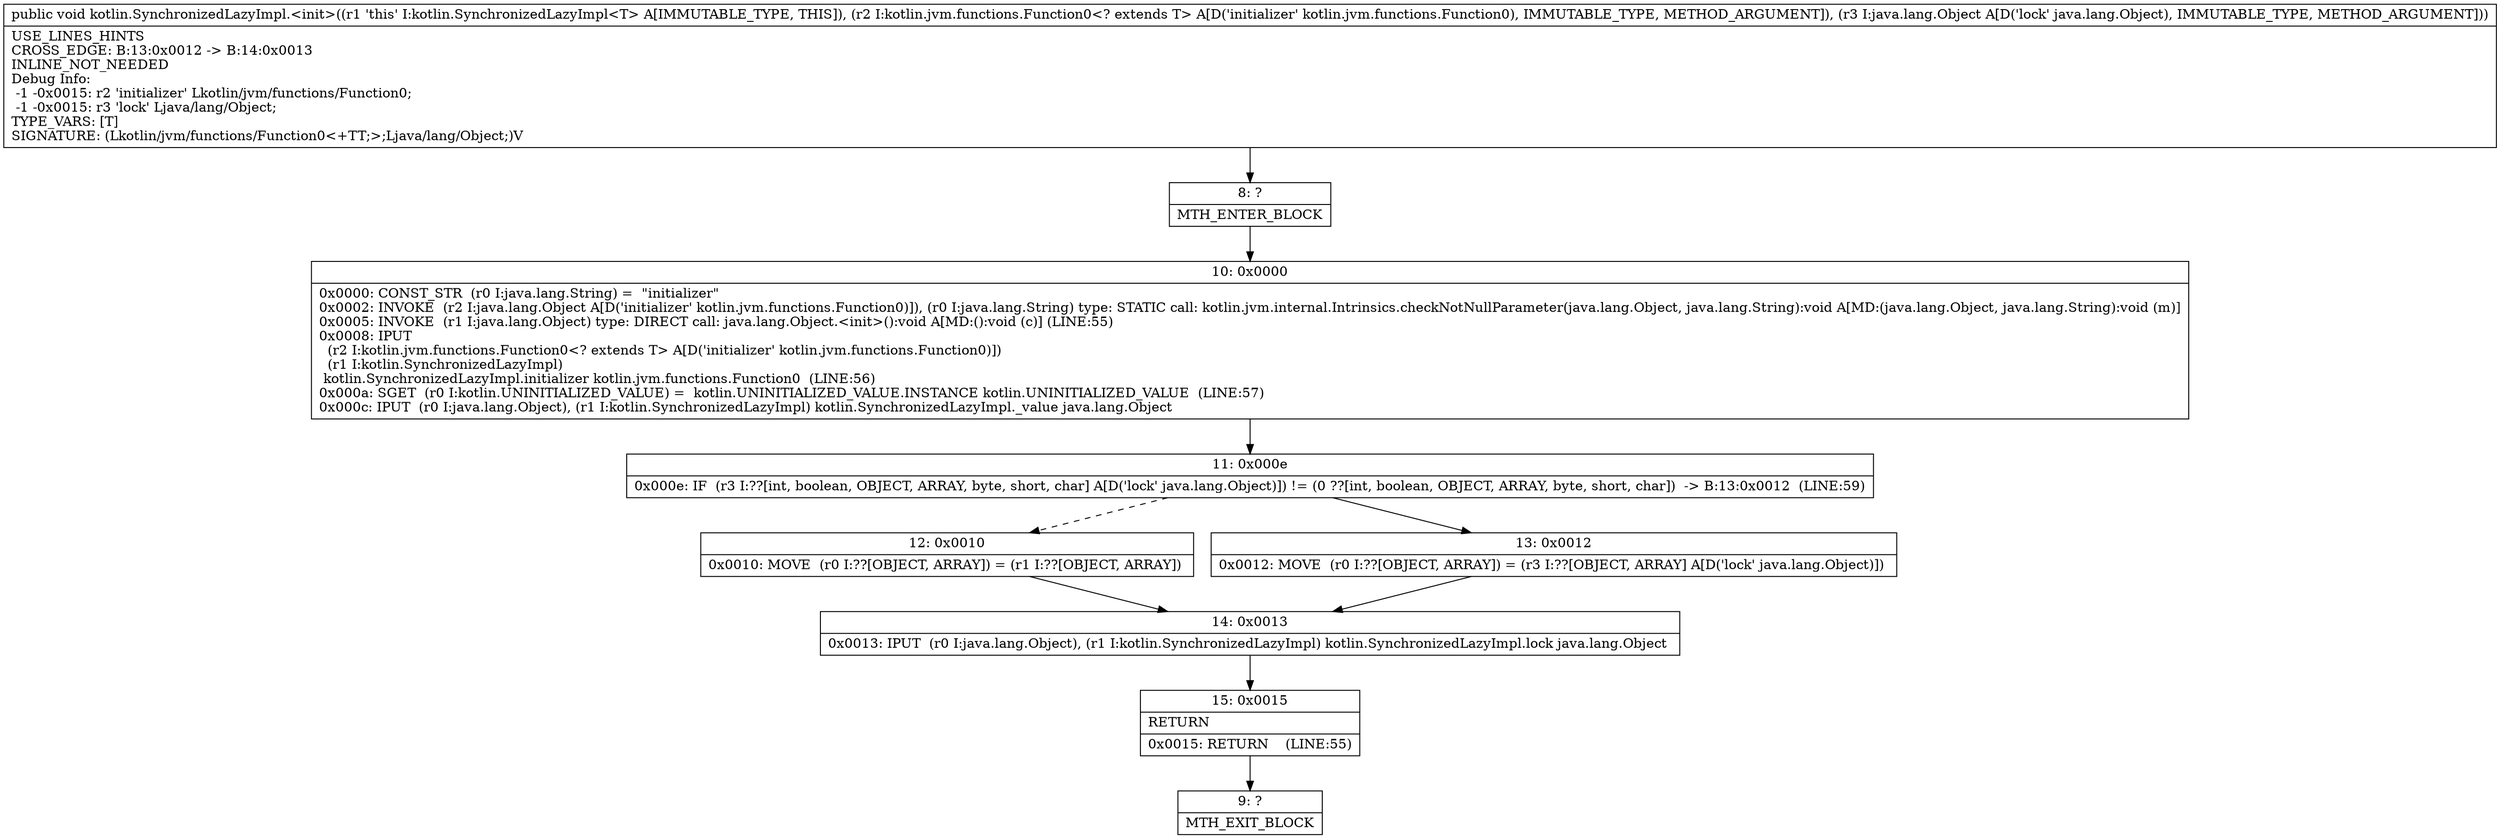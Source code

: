 digraph "CFG forkotlin.SynchronizedLazyImpl.\<init\>(Lkotlin\/jvm\/functions\/Function0;Ljava\/lang\/Object;)V" {
Node_8 [shape=record,label="{8\:\ ?|MTH_ENTER_BLOCK\l}"];
Node_10 [shape=record,label="{10\:\ 0x0000|0x0000: CONST_STR  (r0 I:java.lang.String) =  \"initializer\" \l0x0002: INVOKE  (r2 I:java.lang.Object A[D('initializer' kotlin.jvm.functions.Function0)]), (r0 I:java.lang.String) type: STATIC call: kotlin.jvm.internal.Intrinsics.checkNotNullParameter(java.lang.Object, java.lang.String):void A[MD:(java.lang.Object, java.lang.String):void (m)]\l0x0005: INVOKE  (r1 I:java.lang.Object) type: DIRECT call: java.lang.Object.\<init\>():void A[MD:():void (c)] (LINE:55)\l0x0008: IPUT  \l  (r2 I:kotlin.jvm.functions.Function0\<? extends T\> A[D('initializer' kotlin.jvm.functions.Function0)])\l  (r1 I:kotlin.SynchronizedLazyImpl)\l kotlin.SynchronizedLazyImpl.initializer kotlin.jvm.functions.Function0  (LINE:56)\l0x000a: SGET  (r0 I:kotlin.UNINITIALIZED_VALUE) =  kotlin.UNINITIALIZED_VALUE.INSTANCE kotlin.UNINITIALIZED_VALUE  (LINE:57)\l0x000c: IPUT  (r0 I:java.lang.Object), (r1 I:kotlin.SynchronizedLazyImpl) kotlin.SynchronizedLazyImpl._value java.lang.Object \l}"];
Node_11 [shape=record,label="{11\:\ 0x000e|0x000e: IF  (r3 I:??[int, boolean, OBJECT, ARRAY, byte, short, char] A[D('lock' java.lang.Object)]) != (0 ??[int, boolean, OBJECT, ARRAY, byte, short, char])  \-\> B:13:0x0012  (LINE:59)\l}"];
Node_12 [shape=record,label="{12\:\ 0x0010|0x0010: MOVE  (r0 I:??[OBJECT, ARRAY]) = (r1 I:??[OBJECT, ARRAY]) \l}"];
Node_14 [shape=record,label="{14\:\ 0x0013|0x0013: IPUT  (r0 I:java.lang.Object), (r1 I:kotlin.SynchronizedLazyImpl) kotlin.SynchronizedLazyImpl.lock java.lang.Object \l}"];
Node_15 [shape=record,label="{15\:\ 0x0015|RETURN\l|0x0015: RETURN    (LINE:55)\l}"];
Node_9 [shape=record,label="{9\:\ ?|MTH_EXIT_BLOCK\l}"];
Node_13 [shape=record,label="{13\:\ 0x0012|0x0012: MOVE  (r0 I:??[OBJECT, ARRAY]) = (r3 I:??[OBJECT, ARRAY] A[D('lock' java.lang.Object)]) \l}"];
MethodNode[shape=record,label="{public void kotlin.SynchronizedLazyImpl.\<init\>((r1 'this' I:kotlin.SynchronizedLazyImpl\<T\> A[IMMUTABLE_TYPE, THIS]), (r2 I:kotlin.jvm.functions.Function0\<? extends T\> A[D('initializer' kotlin.jvm.functions.Function0), IMMUTABLE_TYPE, METHOD_ARGUMENT]), (r3 I:java.lang.Object A[D('lock' java.lang.Object), IMMUTABLE_TYPE, METHOD_ARGUMENT]))  | USE_LINES_HINTS\lCROSS_EDGE: B:13:0x0012 \-\> B:14:0x0013\lINLINE_NOT_NEEDED\lDebug Info:\l  \-1 \-0x0015: r2 'initializer' Lkotlin\/jvm\/functions\/Function0;\l  \-1 \-0x0015: r3 'lock' Ljava\/lang\/Object;\lTYPE_VARS: [T]\lSIGNATURE: (Lkotlin\/jvm\/functions\/Function0\<+TT;\>;Ljava\/lang\/Object;)V\l}"];
MethodNode -> Node_8;Node_8 -> Node_10;
Node_10 -> Node_11;
Node_11 -> Node_12[style=dashed];
Node_11 -> Node_13;
Node_12 -> Node_14;
Node_14 -> Node_15;
Node_15 -> Node_9;
Node_13 -> Node_14;
}

